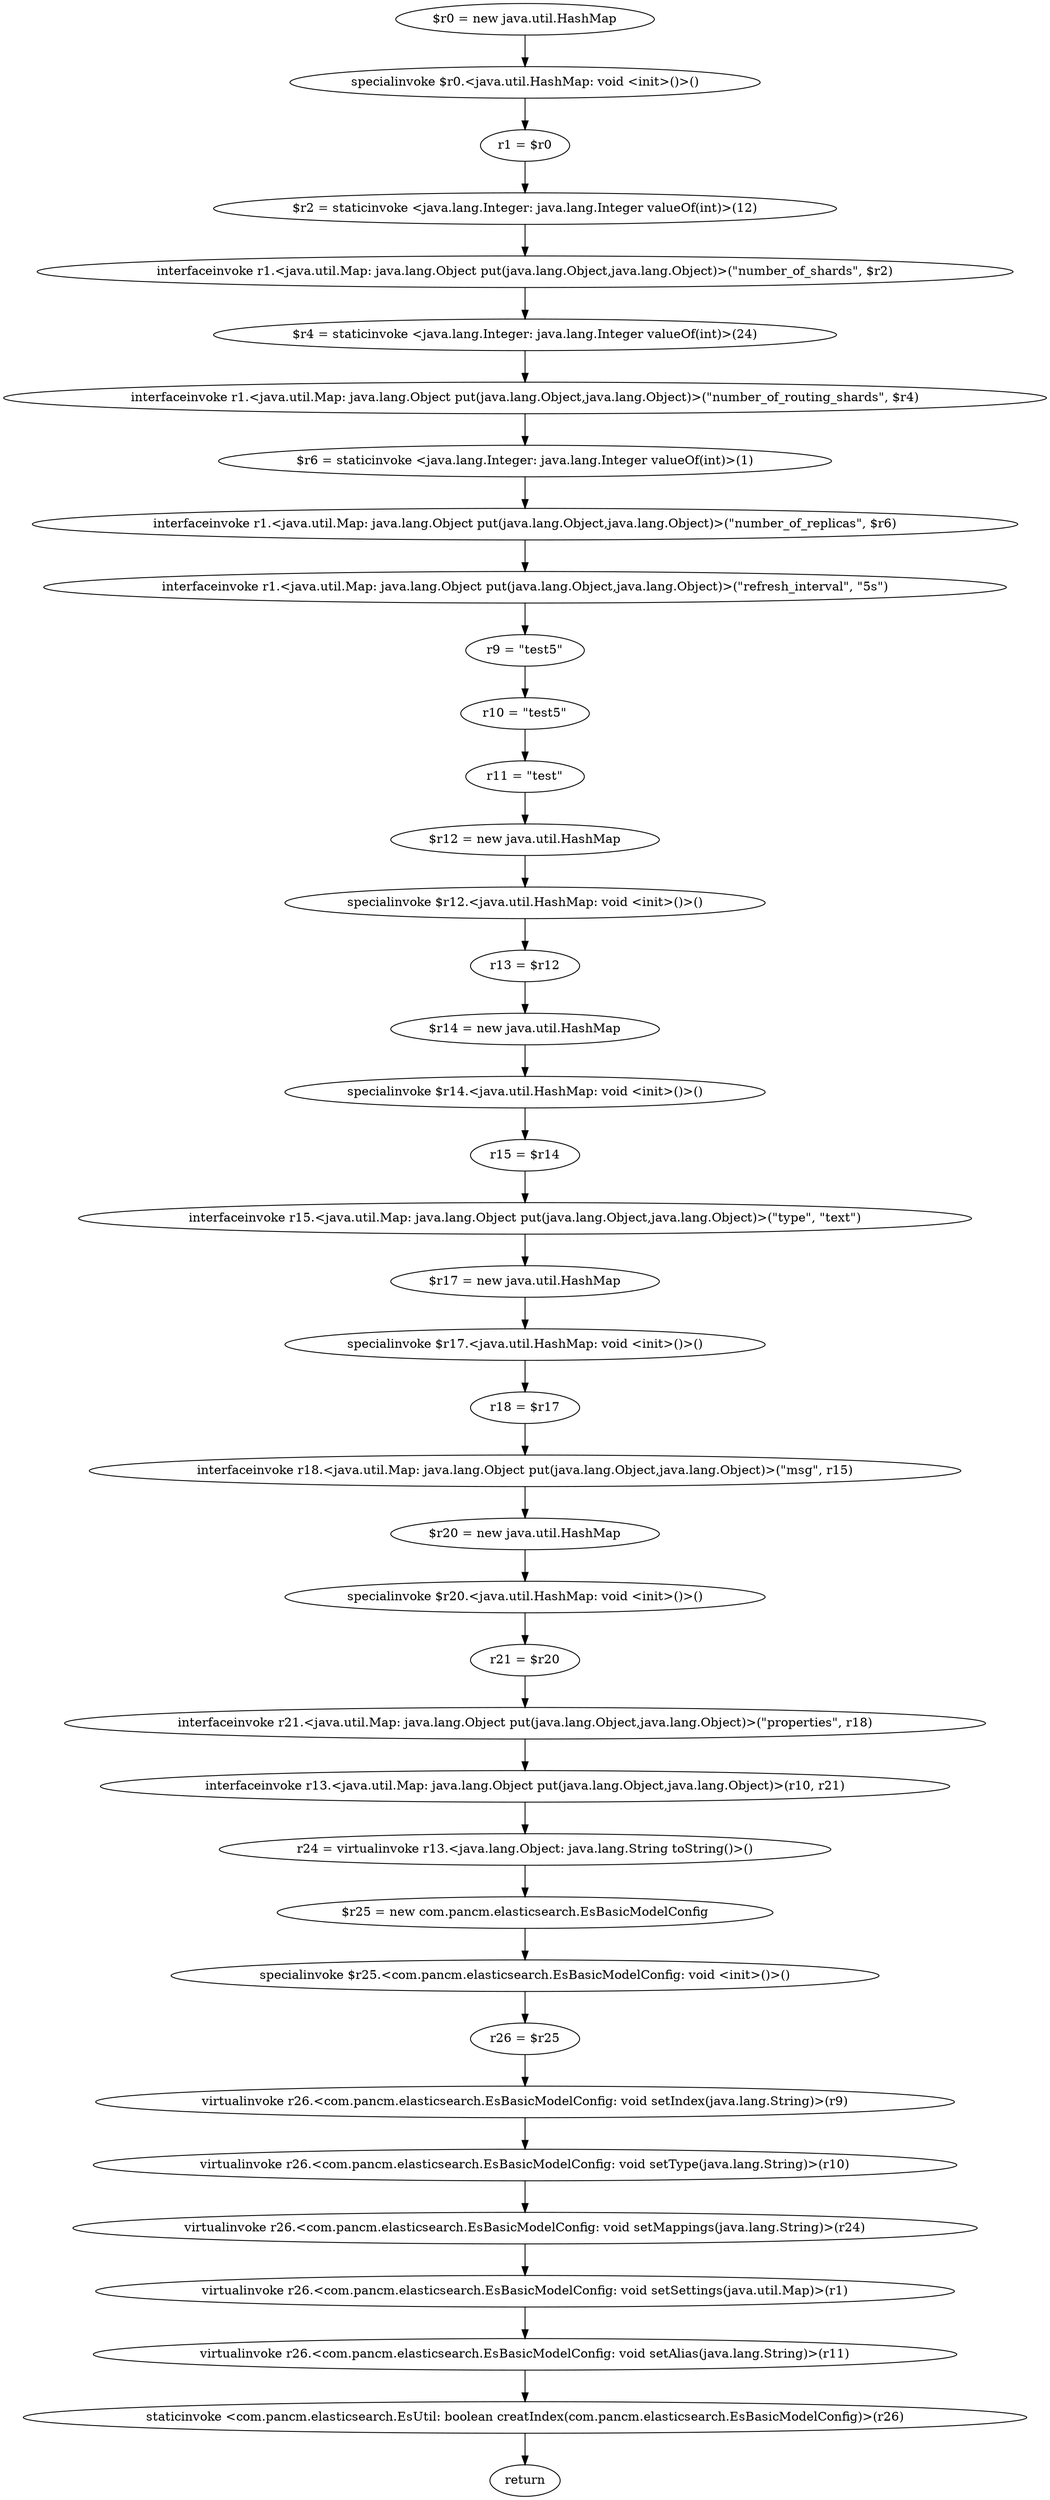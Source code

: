 digraph "unitGraph" {
    "$r0 = new java.util.HashMap"
    "specialinvoke $r0.<java.util.HashMap: void <init>()>()"
    "r1 = $r0"
    "$r2 = staticinvoke <java.lang.Integer: java.lang.Integer valueOf(int)>(12)"
    "interfaceinvoke r1.<java.util.Map: java.lang.Object put(java.lang.Object,java.lang.Object)>(\"number_of_shards\", $r2)"
    "$r4 = staticinvoke <java.lang.Integer: java.lang.Integer valueOf(int)>(24)"
    "interfaceinvoke r1.<java.util.Map: java.lang.Object put(java.lang.Object,java.lang.Object)>(\"number_of_routing_shards\", $r4)"
    "$r6 = staticinvoke <java.lang.Integer: java.lang.Integer valueOf(int)>(1)"
    "interfaceinvoke r1.<java.util.Map: java.lang.Object put(java.lang.Object,java.lang.Object)>(\"number_of_replicas\", $r6)"
    "interfaceinvoke r1.<java.util.Map: java.lang.Object put(java.lang.Object,java.lang.Object)>(\"refresh_interval\", \"5s\")"
    "r9 = \"test5\""
    "r10 = \"test5\""
    "r11 = \"test\""
    "$r12 = new java.util.HashMap"
    "specialinvoke $r12.<java.util.HashMap: void <init>()>()"
    "r13 = $r12"
    "$r14 = new java.util.HashMap"
    "specialinvoke $r14.<java.util.HashMap: void <init>()>()"
    "r15 = $r14"
    "interfaceinvoke r15.<java.util.Map: java.lang.Object put(java.lang.Object,java.lang.Object)>(\"type\", \"text\")"
    "$r17 = new java.util.HashMap"
    "specialinvoke $r17.<java.util.HashMap: void <init>()>()"
    "r18 = $r17"
    "interfaceinvoke r18.<java.util.Map: java.lang.Object put(java.lang.Object,java.lang.Object)>(\"msg\", r15)"
    "$r20 = new java.util.HashMap"
    "specialinvoke $r20.<java.util.HashMap: void <init>()>()"
    "r21 = $r20"
    "interfaceinvoke r21.<java.util.Map: java.lang.Object put(java.lang.Object,java.lang.Object)>(\"properties\", r18)"
    "interfaceinvoke r13.<java.util.Map: java.lang.Object put(java.lang.Object,java.lang.Object)>(r10, r21)"
    "r24 = virtualinvoke r13.<java.lang.Object: java.lang.String toString()>()"
    "$r25 = new com.pancm.elasticsearch.EsBasicModelConfig"
    "specialinvoke $r25.<com.pancm.elasticsearch.EsBasicModelConfig: void <init>()>()"
    "r26 = $r25"
    "virtualinvoke r26.<com.pancm.elasticsearch.EsBasicModelConfig: void setIndex(java.lang.String)>(r9)"
    "virtualinvoke r26.<com.pancm.elasticsearch.EsBasicModelConfig: void setType(java.lang.String)>(r10)"
    "virtualinvoke r26.<com.pancm.elasticsearch.EsBasicModelConfig: void setMappings(java.lang.String)>(r24)"
    "virtualinvoke r26.<com.pancm.elasticsearch.EsBasicModelConfig: void setSettings(java.util.Map)>(r1)"
    "virtualinvoke r26.<com.pancm.elasticsearch.EsBasicModelConfig: void setAlias(java.lang.String)>(r11)"
    "staticinvoke <com.pancm.elasticsearch.EsUtil: boolean creatIndex(com.pancm.elasticsearch.EsBasicModelConfig)>(r26)"
    "return"
    "$r0 = new java.util.HashMap"->"specialinvoke $r0.<java.util.HashMap: void <init>()>()";
    "specialinvoke $r0.<java.util.HashMap: void <init>()>()"->"r1 = $r0";
    "r1 = $r0"->"$r2 = staticinvoke <java.lang.Integer: java.lang.Integer valueOf(int)>(12)";
    "$r2 = staticinvoke <java.lang.Integer: java.lang.Integer valueOf(int)>(12)"->"interfaceinvoke r1.<java.util.Map: java.lang.Object put(java.lang.Object,java.lang.Object)>(\"number_of_shards\", $r2)";
    "interfaceinvoke r1.<java.util.Map: java.lang.Object put(java.lang.Object,java.lang.Object)>(\"number_of_shards\", $r2)"->"$r4 = staticinvoke <java.lang.Integer: java.lang.Integer valueOf(int)>(24)";
    "$r4 = staticinvoke <java.lang.Integer: java.lang.Integer valueOf(int)>(24)"->"interfaceinvoke r1.<java.util.Map: java.lang.Object put(java.lang.Object,java.lang.Object)>(\"number_of_routing_shards\", $r4)";
    "interfaceinvoke r1.<java.util.Map: java.lang.Object put(java.lang.Object,java.lang.Object)>(\"number_of_routing_shards\", $r4)"->"$r6 = staticinvoke <java.lang.Integer: java.lang.Integer valueOf(int)>(1)";
    "$r6 = staticinvoke <java.lang.Integer: java.lang.Integer valueOf(int)>(1)"->"interfaceinvoke r1.<java.util.Map: java.lang.Object put(java.lang.Object,java.lang.Object)>(\"number_of_replicas\", $r6)";
    "interfaceinvoke r1.<java.util.Map: java.lang.Object put(java.lang.Object,java.lang.Object)>(\"number_of_replicas\", $r6)"->"interfaceinvoke r1.<java.util.Map: java.lang.Object put(java.lang.Object,java.lang.Object)>(\"refresh_interval\", \"5s\")";
    "interfaceinvoke r1.<java.util.Map: java.lang.Object put(java.lang.Object,java.lang.Object)>(\"refresh_interval\", \"5s\")"->"r9 = \"test5\"";
    "r9 = \"test5\""->"r10 = \"test5\"";
    "r10 = \"test5\""->"r11 = \"test\"";
    "r11 = \"test\""->"$r12 = new java.util.HashMap";
    "$r12 = new java.util.HashMap"->"specialinvoke $r12.<java.util.HashMap: void <init>()>()";
    "specialinvoke $r12.<java.util.HashMap: void <init>()>()"->"r13 = $r12";
    "r13 = $r12"->"$r14 = new java.util.HashMap";
    "$r14 = new java.util.HashMap"->"specialinvoke $r14.<java.util.HashMap: void <init>()>()";
    "specialinvoke $r14.<java.util.HashMap: void <init>()>()"->"r15 = $r14";
    "r15 = $r14"->"interfaceinvoke r15.<java.util.Map: java.lang.Object put(java.lang.Object,java.lang.Object)>(\"type\", \"text\")";
    "interfaceinvoke r15.<java.util.Map: java.lang.Object put(java.lang.Object,java.lang.Object)>(\"type\", \"text\")"->"$r17 = new java.util.HashMap";
    "$r17 = new java.util.HashMap"->"specialinvoke $r17.<java.util.HashMap: void <init>()>()";
    "specialinvoke $r17.<java.util.HashMap: void <init>()>()"->"r18 = $r17";
    "r18 = $r17"->"interfaceinvoke r18.<java.util.Map: java.lang.Object put(java.lang.Object,java.lang.Object)>(\"msg\", r15)";
    "interfaceinvoke r18.<java.util.Map: java.lang.Object put(java.lang.Object,java.lang.Object)>(\"msg\", r15)"->"$r20 = new java.util.HashMap";
    "$r20 = new java.util.HashMap"->"specialinvoke $r20.<java.util.HashMap: void <init>()>()";
    "specialinvoke $r20.<java.util.HashMap: void <init>()>()"->"r21 = $r20";
    "r21 = $r20"->"interfaceinvoke r21.<java.util.Map: java.lang.Object put(java.lang.Object,java.lang.Object)>(\"properties\", r18)";
    "interfaceinvoke r21.<java.util.Map: java.lang.Object put(java.lang.Object,java.lang.Object)>(\"properties\", r18)"->"interfaceinvoke r13.<java.util.Map: java.lang.Object put(java.lang.Object,java.lang.Object)>(r10, r21)";
    "interfaceinvoke r13.<java.util.Map: java.lang.Object put(java.lang.Object,java.lang.Object)>(r10, r21)"->"r24 = virtualinvoke r13.<java.lang.Object: java.lang.String toString()>()";
    "r24 = virtualinvoke r13.<java.lang.Object: java.lang.String toString()>()"->"$r25 = new com.pancm.elasticsearch.EsBasicModelConfig";
    "$r25 = new com.pancm.elasticsearch.EsBasicModelConfig"->"specialinvoke $r25.<com.pancm.elasticsearch.EsBasicModelConfig: void <init>()>()";
    "specialinvoke $r25.<com.pancm.elasticsearch.EsBasicModelConfig: void <init>()>()"->"r26 = $r25";
    "r26 = $r25"->"virtualinvoke r26.<com.pancm.elasticsearch.EsBasicModelConfig: void setIndex(java.lang.String)>(r9)";
    "virtualinvoke r26.<com.pancm.elasticsearch.EsBasicModelConfig: void setIndex(java.lang.String)>(r9)"->"virtualinvoke r26.<com.pancm.elasticsearch.EsBasicModelConfig: void setType(java.lang.String)>(r10)";
    "virtualinvoke r26.<com.pancm.elasticsearch.EsBasicModelConfig: void setType(java.lang.String)>(r10)"->"virtualinvoke r26.<com.pancm.elasticsearch.EsBasicModelConfig: void setMappings(java.lang.String)>(r24)";
    "virtualinvoke r26.<com.pancm.elasticsearch.EsBasicModelConfig: void setMappings(java.lang.String)>(r24)"->"virtualinvoke r26.<com.pancm.elasticsearch.EsBasicModelConfig: void setSettings(java.util.Map)>(r1)";
    "virtualinvoke r26.<com.pancm.elasticsearch.EsBasicModelConfig: void setSettings(java.util.Map)>(r1)"->"virtualinvoke r26.<com.pancm.elasticsearch.EsBasicModelConfig: void setAlias(java.lang.String)>(r11)";
    "virtualinvoke r26.<com.pancm.elasticsearch.EsBasicModelConfig: void setAlias(java.lang.String)>(r11)"->"staticinvoke <com.pancm.elasticsearch.EsUtil: boolean creatIndex(com.pancm.elasticsearch.EsBasicModelConfig)>(r26)";
    "staticinvoke <com.pancm.elasticsearch.EsUtil: boolean creatIndex(com.pancm.elasticsearch.EsBasicModelConfig)>(r26)"->"return";
}
